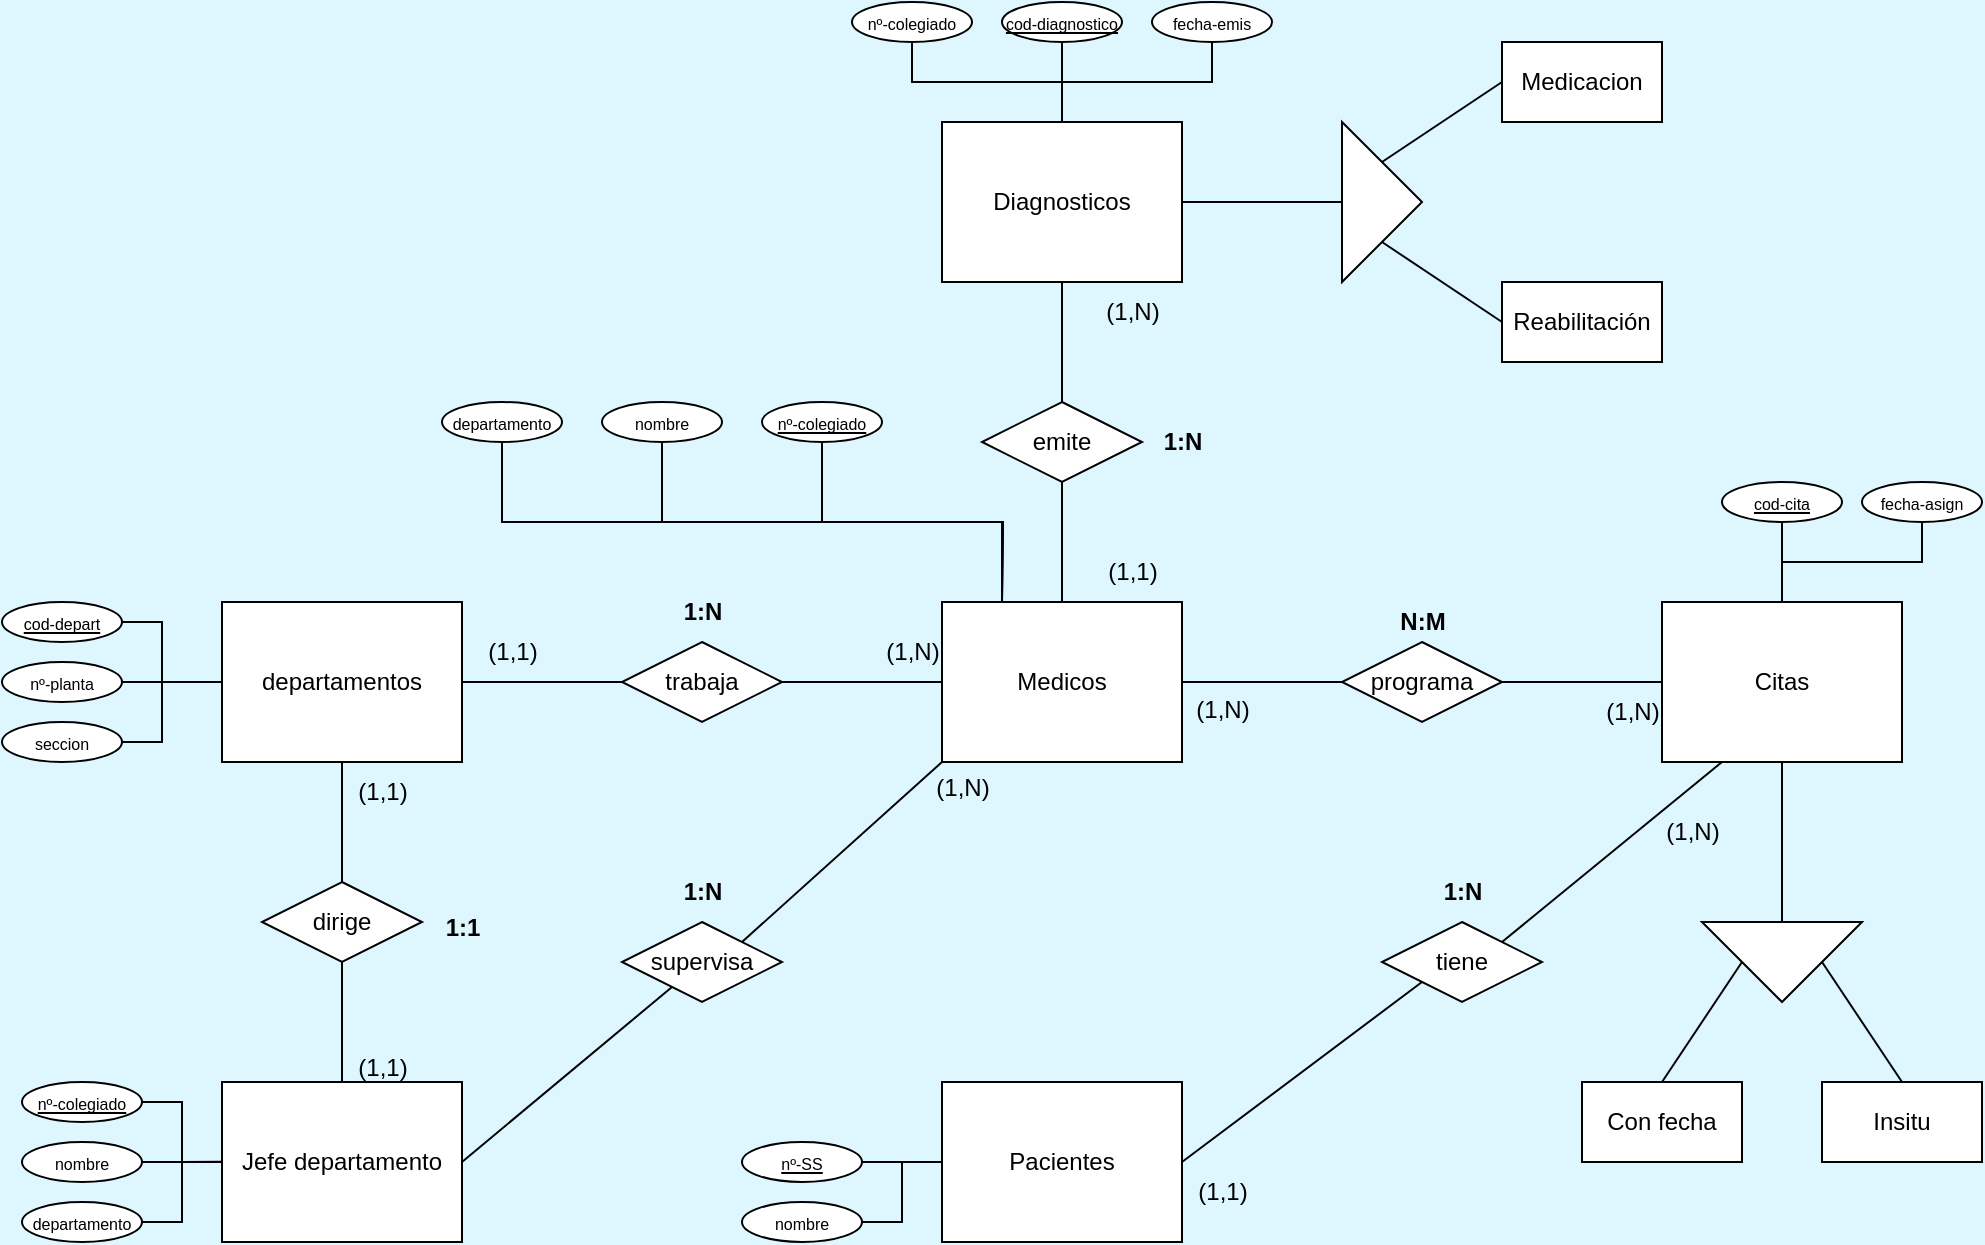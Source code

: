 <mxfile version="24.8.8">
  <diagram name="Página-1" id="l8MYLLdhiasZJaIbe_Zf">
    <mxGraphModel dx="1188" dy="763" grid="1" gridSize="10" guides="1" tooltips="1" connect="1" arrows="1" fold="1" page="1" pageScale="1" pageWidth="1169" pageHeight="827" background="#DEF7FF" math="0" shadow="0">
      <root>
        <mxCell id="0" />
        <mxCell id="1" parent="0" />
        <mxCell id="hCbEvHzV76V9dnRMWg2s-12" style="edgeStyle=none;shape=connector;rounded=0;orthogonalLoop=1;jettySize=auto;html=1;entryX=0;entryY=0.5;entryDx=0;entryDy=0;strokeColor=default;align=center;verticalAlign=middle;fontFamily=Helvetica;fontSize=11;fontColor=default;labelBackgroundColor=default;endArrow=none;endFill=0;" parent="1" source="hCbEvHzV76V9dnRMWg2s-1" target="hCbEvHzV76V9dnRMWg2s-5" edge="1">
          <mxGeometry relative="1" as="geometry" />
        </mxCell>
        <mxCell id="hCbEvHzV76V9dnRMWg2s-1" value="departamentos" style="rounded=0;whiteSpace=wrap;html=1;" parent="1" vertex="1">
          <mxGeometry x="160" y="360" width="120" height="80" as="geometry" />
        </mxCell>
        <mxCell id="hCbEvHzV76V9dnRMWg2s-14" style="edgeStyle=none;shape=connector;rounded=0;orthogonalLoop=1;jettySize=auto;html=1;exitX=1;exitY=0.5;exitDx=0;exitDy=0;entryX=0;entryY=0.5;entryDx=0;entryDy=0;strokeColor=default;align=center;verticalAlign=middle;fontFamily=Helvetica;fontSize=11;fontColor=default;labelBackgroundColor=default;endArrow=none;endFill=0;" parent="1" source="hCbEvHzV76V9dnRMWg2s-2" target="hCbEvHzV76V9dnRMWg2s-6" edge="1">
          <mxGeometry relative="1" as="geometry" />
        </mxCell>
        <mxCell id="hCbEvHzV76V9dnRMWg2s-2" value="Medicos" style="rounded=0;whiteSpace=wrap;html=1;" parent="1" vertex="1">
          <mxGeometry x="520" y="360" width="120" height="80" as="geometry" />
        </mxCell>
        <mxCell id="hCbEvHzV76V9dnRMWg2s-35" style="edgeStyle=none;shape=connector;rounded=0;orthogonalLoop=1;jettySize=auto;html=1;exitX=1;exitY=0.5;exitDx=0;exitDy=0;strokeColor=default;align=center;verticalAlign=middle;fontFamily=Helvetica;fontSize=11;fontColor=default;labelBackgroundColor=default;endArrow=none;endFill=0;" parent="1" source="hCbEvHzV76V9dnRMWg2s-3" target="hCbEvHzV76V9dnRMWg2s-34" edge="1">
          <mxGeometry relative="1" as="geometry" />
        </mxCell>
        <mxCell id="hCbEvHzV76V9dnRMWg2s-3" value="Jefe departamento" style="rounded=0;whiteSpace=wrap;html=1;" parent="1" vertex="1">
          <mxGeometry x="160" y="600" width="120" height="80" as="geometry" />
        </mxCell>
        <mxCell id="hCbEvHzV76V9dnRMWg2s-29" style="edgeStyle=none;shape=connector;rounded=0;orthogonalLoop=1;jettySize=auto;html=1;exitX=0.5;exitY=1;exitDx=0;exitDy=0;entryX=0;entryY=0.5;entryDx=0;entryDy=0;strokeColor=default;align=center;verticalAlign=middle;fontFamily=Helvetica;fontSize=11;fontColor=default;labelBackgroundColor=default;endArrow=none;endFill=0;" parent="1" source="hCbEvHzV76V9dnRMWg2s-4" target="hCbEvHzV76V9dnRMWg2s-28" edge="1">
          <mxGeometry relative="1" as="geometry" />
        </mxCell>
        <mxCell id="hCbEvHzV76V9dnRMWg2s-4" value="Citas" style="rounded=0;whiteSpace=wrap;html=1;fontStyle=0" parent="1" vertex="1">
          <mxGeometry x="880" y="360" width="120" height="80" as="geometry" />
        </mxCell>
        <mxCell id="hCbEvHzV76V9dnRMWg2s-13" style="edgeStyle=none;shape=connector;rounded=0;orthogonalLoop=1;jettySize=auto;html=1;exitX=1;exitY=0.5;exitDx=0;exitDy=0;entryX=0;entryY=0.5;entryDx=0;entryDy=0;strokeColor=default;align=center;verticalAlign=middle;fontFamily=Helvetica;fontSize=11;fontColor=default;labelBackgroundColor=default;endArrow=none;endFill=0;" parent="1" source="hCbEvHzV76V9dnRMWg2s-5" target="hCbEvHzV76V9dnRMWg2s-2" edge="1">
          <mxGeometry relative="1" as="geometry" />
        </mxCell>
        <mxCell id="hCbEvHzV76V9dnRMWg2s-5" value="trabaja" style="rhombus;whiteSpace=wrap;html=1;" parent="1" vertex="1">
          <mxGeometry x="360" y="380" width="80" height="40" as="geometry" />
        </mxCell>
        <mxCell id="hCbEvHzV76V9dnRMWg2s-15" style="edgeStyle=none;shape=connector;rounded=0;orthogonalLoop=1;jettySize=auto;html=1;exitX=1;exitY=0.5;exitDx=0;exitDy=0;entryX=0;entryY=0.5;entryDx=0;entryDy=0;strokeColor=default;align=center;verticalAlign=middle;fontFamily=Helvetica;fontSize=11;fontColor=default;labelBackgroundColor=default;endArrow=none;endFill=0;" parent="1" source="hCbEvHzV76V9dnRMWg2s-6" target="hCbEvHzV76V9dnRMWg2s-4" edge="1">
          <mxGeometry relative="1" as="geometry" />
        </mxCell>
        <mxCell id="hCbEvHzV76V9dnRMWg2s-6" value="programa" style="rhombus;whiteSpace=wrap;html=1;" parent="1" vertex="1">
          <mxGeometry x="720" y="380" width="80" height="40" as="geometry" />
        </mxCell>
        <mxCell id="hCbEvHzV76V9dnRMWg2s-10" style="rounded=0;orthogonalLoop=1;jettySize=auto;html=1;exitX=0.5;exitY=1;exitDx=0;exitDy=0;endArrow=none;endFill=0;" parent="1" source="hCbEvHzV76V9dnRMWg2s-7" target="hCbEvHzV76V9dnRMWg2s-3" edge="1">
          <mxGeometry relative="1" as="geometry">
            <mxPoint x="340" y="600" as="targetPoint" />
            <Array as="points">
              <mxPoint x="220" y="560" />
            </Array>
          </mxGeometry>
        </mxCell>
        <mxCell id="hCbEvHzV76V9dnRMWg2s-11" style="edgeStyle=none;shape=connector;rounded=0;orthogonalLoop=1;jettySize=auto;html=1;exitX=0.5;exitY=0;exitDx=0;exitDy=0;strokeColor=default;align=center;verticalAlign=middle;fontFamily=Helvetica;fontSize=11;fontColor=default;labelBackgroundColor=default;endArrow=none;endFill=0;entryX=0.5;entryY=1;entryDx=0;entryDy=0;" parent="1" source="hCbEvHzV76V9dnRMWg2s-7" target="hCbEvHzV76V9dnRMWg2s-1" edge="1">
          <mxGeometry relative="1" as="geometry">
            <mxPoint x="250" y="460" as="targetPoint" />
          </mxGeometry>
        </mxCell>
        <mxCell id="hCbEvHzV76V9dnRMWg2s-7" value="dirige" style="rhombus;whiteSpace=wrap;html=1;" parent="1" vertex="1">
          <mxGeometry x="180" y="500" width="80" height="40" as="geometry" />
        </mxCell>
        <mxCell id="eclxdIhvS0rX7D_489o--69" style="shape=connector;rounded=0;orthogonalLoop=1;jettySize=auto;html=1;exitX=1;exitY=0.5;exitDx=0;exitDy=0;entryX=0;entryY=1;entryDx=0;entryDy=0;strokeColor=default;align=center;verticalAlign=middle;fontFamily=Helvetica;fontSize=11;fontColor=default;labelBackgroundColor=default;endArrow=none;endFill=0;" parent="1" source="hCbEvHzV76V9dnRMWg2s-8" target="eclxdIhvS0rX7D_489o--67" edge="1">
          <mxGeometry relative="1" as="geometry" />
        </mxCell>
        <mxCell id="hCbEvHzV76V9dnRMWg2s-8" value="Pacientes" style="rounded=0;whiteSpace=wrap;html=1;" parent="1" vertex="1">
          <mxGeometry x="520" y="600" width="120" height="80" as="geometry" />
        </mxCell>
        <mxCell id="hCbEvHzV76V9dnRMWg2s-23" style="edgeStyle=none;shape=connector;rounded=0;orthogonalLoop=1;jettySize=auto;html=1;exitX=1;exitY=0.5;exitDx=0;exitDy=0;strokeColor=default;align=center;verticalAlign=middle;fontFamily=Helvetica;fontSize=11;fontColor=default;labelBackgroundColor=default;endArrow=none;endFill=0;" parent="1" source="hCbEvHzV76V9dnRMWg2s-18" target="hCbEvHzV76V9dnRMWg2s-22" edge="1">
          <mxGeometry relative="1" as="geometry" />
        </mxCell>
        <mxCell id="hCbEvHzV76V9dnRMWg2s-18" value="Diagnosticos" style="rounded=0;whiteSpace=wrap;html=1;" parent="1" vertex="1">
          <mxGeometry x="520" y="120" width="120" height="80" as="geometry" />
        </mxCell>
        <mxCell id="hCbEvHzV76V9dnRMWg2s-20" style="edgeStyle=none;shape=connector;rounded=0;orthogonalLoop=1;jettySize=auto;html=1;exitX=0.5;exitY=0;exitDx=0;exitDy=0;strokeColor=default;align=center;verticalAlign=middle;fontFamily=Helvetica;fontSize=11;fontColor=default;labelBackgroundColor=default;endArrow=none;endFill=0;" parent="1" source="hCbEvHzV76V9dnRMWg2s-19" target="hCbEvHzV76V9dnRMWg2s-18" edge="1">
          <mxGeometry relative="1" as="geometry" />
        </mxCell>
        <mxCell id="hCbEvHzV76V9dnRMWg2s-21" style="edgeStyle=none;shape=connector;rounded=0;orthogonalLoop=1;jettySize=auto;html=1;exitX=0.5;exitY=1;exitDx=0;exitDy=0;strokeColor=default;align=center;verticalAlign=middle;fontFamily=Helvetica;fontSize=11;fontColor=default;labelBackgroundColor=default;endArrow=none;endFill=0;" parent="1" source="hCbEvHzV76V9dnRMWg2s-19" target="hCbEvHzV76V9dnRMWg2s-2" edge="1">
          <mxGeometry relative="1" as="geometry" />
        </mxCell>
        <mxCell id="hCbEvHzV76V9dnRMWg2s-19" value="emite" style="rhombus;whiteSpace=wrap;html=1;" parent="1" vertex="1">
          <mxGeometry x="540" y="260" width="80" height="40" as="geometry" />
        </mxCell>
        <mxCell id="hCbEvHzV76V9dnRMWg2s-26" style="edgeStyle=none;shape=connector;rounded=0;orthogonalLoop=1;jettySize=auto;html=1;exitX=0.5;exitY=1;exitDx=0;exitDy=0;strokeColor=default;align=center;verticalAlign=middle;fontFamily=Helvetica;fontSize=11;fontColor=default;labelBackgroundColor=default;endArrow=none;endFill=0;entryX=0;entryY=0.5;entryDx=0;entryDy=0;" parent="1" source="hCbEvHzV76V9dnRMWg2s-22" target="hCbEvHzV76V9dnRMWg2s-25" edge="1">
          <mxGeometry relative="1" as="geometry" />
        </mxCell>
        <mxCell id="hCbEvHzV76V9dnRMWg2s-27" style="edgeStyle=none;shape=connector;rounded=0;orthogonalLoop=1;jettySize=auto;html=1;exitX=0.5;exitY=0;exitDx=0;exitDy=0;entryX=0;entryY=0.5;entryDx=0;entryDy=0;strokeColor=default;align=center;verticalAlign=middle;fontFamily=Helvetica;fontSize=11;fontColor=default;labelBackgroundColor=default;endArrow=none;endFill=0;" parent="1" source="hCbEvHzV76V9dnRMWg2s-22" target="hCbEvHzV76V9dnRMWg2s-24" edge="1">
          <mxGeometry relative="1" as="geometry" />
        </mxCell>
        <mxCell id="hCbEvHzV76V9dnRMWg2s-22" value="" style="triangle;whiteSpace=wrap;html=1;fontFamily=Helvetica;fontSize=11;fontColor=default;labelBackgroundColor=default;" parent="1" vertex="1">
          <mxGeometry x="720" y="120" width="40" height="80" as="geometry" />
        </mxCell>
        <mxCell id="hCbEvHzV76V9dnRMWg2s-24" value="Medicacion" style="rounded=0;whiteSpace=wrap;html=1;" parent="1" vertex="1">
          <mxGeometry x="800" y="80" width="80" height="40" as="geometry" />
        </mxCell>
        <mxCell id="hCbEvHzV76V9dnRMWg2s-25" value="Reabilitación" style="rounded=0;whiteSpace=wrap;html=1;" parent="1" vertex="1">
          <mxGeometry x="800" y="200" width="80" height="40" as="geometry" />
        </mxCell>
        <mxCell id="hCbEvHzV76V9dnRMWg2s-33" style="edgeStyle=none;shape=connector;rounded=0;orthogonalLoop=1;jettySize=auto;html=1;exitX=0.5;exitY=1;exitDx=0;exitDy=0;entryX=0.5;entryY=0;entryDx=0;entryDy=0;strokeColor=default;align=center;verticalAlign=middle;fontFamily=Helvetica;fontSize=11;fontColor=default;labelBackgroundColor=default;endArrow=none;endFill=0;" parent="1" source="hCbEvHzV76V9dnRMWg2s-28" target="hCbEvHzV76V9dnRMWg2s-30" edge="1">
          <mxGeometry relative="1" as="geometry" />
        </mxCell>
        <mxCell id="hCbEvHzV76V9dnRMWg2s-28" value="" style="triangle;whiteSpace=wrap;html=1;fontFamily=Helvetica;fontSize=11;fontColor=default;labelBackgroundColor=default;rotation=90;" parent="1" vertex="1">
          <mxGeometry x="920" y="500" width="40" height="80" as="geometry" />
        </mxCell>
        <mxCell id="hCbEvHzV76V9dnRMWg2s-30" value="Con fecha" style="rounded=0;whiteSpace=wrap;html=1;" parent="1" vertex="1">
          <mxGeometry x="840" y="600" width="80" height="40" as="geometry" />
        </mxCell>
        <mxCell id="hCbEvHzV76V9dnRMWg2s-31" value="Insitu" style="rounded=0;whiteSpace=wrap;html=1;" parent="1" vertex="1">
          <mxGeometry x="960" y="600" width="80" height="40" as="geometry" />
        </mxCell>
        <mxCell id="hCbEvHzV76V9dnRMWg2s-32" style="edgeStyle=none;shape=connector;rounded=0;orthogonalLoop=1;jettySize=auto;html=1;exitX=0.5;exitY=0;exitDx=0;exitDy=0;strokeColor=default;align=center;verticalAlign=middle;fontFamily=Helvetica;fontSize=11;fontColor=default;labelBackgroundColor=default;endArrow=none;endFill=0;entryX=0.5;entryY=0;entryDx=0;entryDy=0;" parent="1" source="hCbEvHzV76V9dnRMWg2s-28" target="hCbEvHzV76V9dnRMWg2s-31" edge="1">
          <mxGeometry relative="1" as="geometry">
            <mxPoint x="1000" y="590" as="targetPoint" />
          </mxGeometry>
        </mxCell>
        <mxCell id="hCbEvHzV76V9dnRMWg2s-36" style="edgeStyle=none;shape=connector;rounded=0;orthogonalLoop=1;jettySize=auto;html=1;exitX=1;exitY=0;exitDx=0;exitDy=0;entryX=0;entryY=1;entryDx=0;entryDy=0;strokeColor=default;align=center;verticalAlign=middle;fontFamily=Helvetica;fontSize=11;fontColor=default;labelBackgroundColor=default;endArrow=none;endFill=0;" parent="1" source="hCbEvHzV76V9dnRMWg2s-34" target="hCbEvHzV76V9dnRMWg2s-2" edge="1">
          <mxGeometry relative="1" as="geometry" />
        </mxCell>
        <mxCell id="hCbEvHzV76V9dnRMWg2s-34" value="supervisa" style="rhombus;whiteSpace=wrap;html=1;" parent="1" vertex="1">
          <mxGeometry x="360" y="520" width="80" height="40" as="geometry" />
        </mxCell>
        <mxCell id="eclxdIhvS0rX7D_489o--1" value="(1,1)" style="text;html=1;align=center;verticalAlign=middle;resizable=0;points=[];autosize=1;strokeColor=none;fillColor=none;" parent="1" vertex="1">
          <mxGeometry x="215" y="578" width="50" height="30" as="geometry" />
        </mxCell>
        <mxCell id="eclxdIhvS0rX7D_489o--2" value="(1,1)" style="text;html=1;align=center;verticalAlign=middle;resizable=0;points=[];autosize=1;strokeColor=none;fillColor=none;" parent="1" vertex="1">
          <mxGeometry x="215" y="440" width="50" height="30" as="geometry" />
        </mxCell>
        <mxCell id="eclxdIhvS0rX7D_489o--3" value="&lt;b&gt;1:1&lt;/b&gt;" style="text;html=1;align=center;verticalAlign=middle;resizable=0;points=[];autosize=1;strokeColor=none;fillColor=none;" parent="1" vertex="1">
          <mxGeometry x="260" y="508" width="40" height="30" as="geometry" />
        </mxCell>
        <mxCell id="eclxdIhvS0rX7D_489o--4" value="(1,N)" style="text;html=1;align=center;verticalAlign=middle;resizable=0;points=[];autosize=1;strokeColor=none;fillColor=none;" parent="1" vertex="1">
          <mxGeometry x="505" y="438" width="50" height="30" as="geometry" />
        </mxCell>
        <mxCell id="eclxdIhvS0rX7D_489o--5" value="&lt;b&gt;1:N&lt;/b&gt;" style="text;html=1;align=center;verticalAlign=middle;resizable=0;points=[];autosize=1;strokeColor=none;fillColor=none;" parent="1" vertex="1">
          <mxGeometry x="380" y="490" width="40" height="30" as="geometry" />
        </mxCell>
        <mxCell id="eclxdIhvS0rX7D_489o--6" value="(1,1)" style="text;html=1;align=center;verticalAlign=middle;resizable=0;points=[];autosize=1;strokeColor=none;fillColor=none;" parent="1" vertex="1">
          <mxGeometry x="280" y="370" width="50" height="30" as="geometry" />
        </mxCell>
        <mxCell id="eclxdIhvS0rX7D_489o--7" value="(1,N)" style="text;html=1;align=center;verticalAlign=middle;resizable=0;points=[];autosize=1;strokeColor=none;fillColor=none;" parent="1" vertex="1">
          <mxGeometry x="480" y="370" width="50" height="30" as="geometry" />
        </mxCell>
        <mxCell id="eclxdIhvS0rX7D_489o--8" value="&lt;b&gt;1:N&lt;/b&gt;" style="text;html=1;align=center;verticalAlign=middle;resizable=0;points=[];autosize=1;strokeColor=none;fillColor=none;" parent="1" vertex="1">
          <mxGeometry x="380" y="350" width="40" height="30" as="geometry" />
        </mxCell>
        <mxCell id="eclxdIhvS0rX7D_489o--14" style="edgeStyle=orthogonalEdgeStyle;rounded=0;orthogonalLoop=1;jettySize=auto;html=1;exitX=1;exitY=0.5;exitDx=0;exitDy=0;entryX=0;entryY=0.5;entryDx=0;entryDy=0;endArrow=none;endFill=0;" parent="1" source="eclxdIhvS0rX7D_489o--9" target="hCbEvHzV76V9dnRMWg2s-1" edge="1">
          <mxGeometry relative="1" as="geometry">
            <Array as="points">
              <mxPoint x="130" y="370" />
              <mxPoint x="130" y="400" />
            </Array>
          </mxGeometry>
        </mxCell>
        <mxCell id="eclxdIhvS0rX7D_489o--9" value="&lt;font size=&quot;1&quot;&gt;&lt;u style=&quot;font-size: 8px;&quot;&gt;cod-depart&lt;/u&gt;&lt;/font&gt;" style="ellipse;whiteSpace=wrap;html=1;" parent="1" vertex="1">
          <mxGeometry x="50" y="360" width="60" height="20" as="geometry" />
        </mxCell>
        <mxCell id="eclxdIhvS0rX7D_489o--15" style="edgeStyle=orthogonalEdgeStyle;shape=connector;rounded=0;orthogonalLoop=1;jettySize=auto;html=1;exitX=1;exitY=0.5;exitDx=0;exitDy=0;entryX=0;entryY=0.5;entryDx=0;entryDy=0;strokeColor=default;align=center;verticalAlign=middle;fontFamily=Helvetica;fontSize=11;fontColor=default;labelBackgroundColor=default;endArrow=none;endFill=0;" parent="1" source="eclxdIhvS0rX7D_489o--10" target="hCbEvHzV76V9dnRMWg2s-1" edge="1">
          <mxGeometry relative="1" as="geometry" />
        </mxCell>
        <mxCell id="eclxdIhvS0rX7D_489o--10" value="&lt;font style=&quot;font-size: 8px;&quot;&gt;nº-planta&lt;/font&gt;" style="ellipse;whiteSpace=wrap;html=1;" parent="1" vertex="1">
          <mxGeometry x="50" y="390" width="60" height="20" as="geometry" />
        </mxCell>
        <mxCell id="eclxdIhvS0rX7D_489o--25" style="edgeStyle=orthogonalEdgeStyle;shape=connector;rounded=0;orthogonalLoop=1;jettySize=auto;html=1;exitX=1;exitY=0.5;exitDx=0;exitDy=0;strokeColor=default;align=center;verticalAlign=middle;fontFamily=Helvetica;fontSize=11;fontColor=default;labelBackgroundColor=default;endArrow=none;endFill=0;" parent="1" source="eclxdIhvS0rX7D_489o--11" edge="1">
          <mxGeometry relative="1" as="geometry">
            <mxPoint x="160" y="400" as="targetPoint" />
            <Array as="points">
              <mxPoint x="130" y="430" />
              <mxPoint x="130" y="400" />
            </Array>
          </mxGeometry>
        </mxCell>
        <mxCell id="eclxdIhvS0rX7D_489o--11" value="&lt;font style=&quot;font-size: 8px;&quot;&gt;seccion&lt;/font&gt;" style="ellipse;whiteSpace=wrap;html=1;" parent="1" vertex="1">
          <mxGeometry x="50" y="420" width="60" height="20" as="geometry" />
        </mxCell>
        <mxCell id="eclxdIhvS0rX7D_489o--22" style="edgeStyle=orthogonalEdgeStyle;shape=connector;rounded=0;orthogonalLoop=1;jettySize=auto;html=1;exitX=1;exitY=0.5;exitDx=0;exitDy=0;entryX=0;entryY=0.5;entryDx=0;entryDy=0;strokeColor=default;align=center;verticalAlign=middle;fontFamily=Helvetica;fontSize=11;fontColor=default;labelBackgroundColor=default;endArrow=none;endFill=0;" parent="1" source="eclxdIhvS0rX7D_489o--17" target="hCbEvHzV76V9dnRMWg2s-3" edge="1">
          <mxGeometry relative="1" as="geometry" />
        </mxCell>
        <mxCell id="eclxdIhvS0rX7D_489o--17" value="&lt;font size=&quot;1&quot;&gt;&lt;u style=&quot;font-size: 8px;&quot;&gt;nº-colegiado&lt;/u&gt;&lt;/font&gt;" style="ellipse;whiteSpace=wrap;html=1;" parent="1" vertex="1">
          <mxGeometry x="60" y="600" width="60" height="20" as="geometry" />
        </mxCell>
        <mxCell id="eclxdIhvS0rX7D_489o--23" style="edgeStyle=orthogonalEdgeStyle;shape=connector;rounded=0;orthogonalLoop=1;jettySize=auto;html=1;exitX=1;exitY=0.5;exitDx=0;exitDy=0;strokeColor=default;align=center;verticalAlign=middle;fontFamily=Helvetica;fontSize=11;fontColor=default;labelBackgroundColor=default;endArrow=none;endFill=0;" parent="1" source="eclxdIhvS0rX7D_489o--20" edge="1">
          <mxGeometry relative="1" as="geometry">
            <mxPoint x="160" y="639.824" as="targetPoint" />
          </mxGeometry>
        </mxCell>
        <mxCell id="eclxdIhvS0rX7D_489o--20" value="&lt;font style=&quot;font-size: 8px;&quot;&gt;nombre&lt;/font&gt;" style="ellipse;whiteSpace=wrap;html=1;" parent="1" vertex="1">
          <mxGeometry x="60" y="630" width="60" height="20" as="geometry" />
        </mxCell>
        <mxCell id="eclxdIhvS0rX7D_489o--24" style="edgeStyle=orthogonalEdgeStyle;shape=connector;rounded=0;orthogonalLoop=1;jettySize=auto;html=1;exitX=1;exitY=0.5;exitDx=0;exitDy=0;strokeColor=default;align=center;verticalAlign=middle;fontFamily=Helvetica;fontSize=11;fontColor=default;labelBackgroundColor=default;endArrow=none;endFill=0;" parent="1" source="eclxdIhvS0rX7D_489o--21" edge="1">
          <mxGeometry relative="1" as="geometry">
            <mxPoint x="160" y="640" as="targetPoint" />
            <Array as="points">
              <mxPoint x="140" y="670" />
              <mxPoint x="140" y="640" />
            </Array>
          </mxGeometry>
        </mxCell>
        <mxCell id="eclxdIhvS0rX7D_489o--21" value="&lt;font style=&quot;font-size: 8px;&quot;&gt;departamento&lt;/font&gt;" style="ellipse;whiteSpace=wrap;html=1;" parent="1" vertex="1">
          <mxGeometry x="60" y="660" width="60" height="20" as="geometry" />
        </mxCell>
        <mxCell id="eclxdIhvS0rX7D_489o--35" style="edgeStyle=orthogonalEdgeStyle;shape=connector;rounded=0;orthogonalLoop=1;jettySize=auto;html=1;exitX=0.5;exitY=1;exitDx=0;exitDy=0;strokeColor=default;align=center;verticalAlign=middle;fontFamily=Helvetica;fontSize=11;fontColor=default;labelBackgroundColor=default;endArrow=none;endFill=0;" parent="1" source="eclxdIhvS0rX7D_489o--26" edge="1">
          <mxGeometry relative="1" as="geometry">
            <mxPoint x="550" y="360" as="targetPoint" />
          </mxGeometry>
        </mxCell>
        <mxCell id="eclxdIhvS0rX7D_489o--26" value="&lt;font size=&quot;1&quot;&gt;&lt;u style=&quot;font-size: 8px;&quot;&gt;nº-colegiado&lt;/u&gt;&lt;/font&gt;" style="ellipse;whiteSpace=wrap;html=1;" parent="1" vertex="1">
          <mxGeometry x="430" y="260" width="60" height="20" as="geometry" />
        </mxCell>
        <mxCell id="eclxdIhvS0rX7D_489o--34" style="edgeStyle=orthogonalEdgeStyle;shape=connector;rounded=0;orthogonalLoop=1;jettySize=auto;html=1;exitX=0.5;exitY=1;exitDx=0;exitDy=0;strokeColor=default;align=center;verticalAlign=middle;fontFamily=Helvetica;fontSize=11;fontColor=default;labelBackgroundColor=default;endArrow=none;endFill=0;" parent="1" source="eclxdIhvS0rX7D_489o--27" edge="1">
          <mxGeometry relative="1" as="geometry">
            <mxPoint x="550" y="360" as="targetPoint" />
          </mxGeometry>
        </mxCell>
        <mxCell id="eclxdIhvS0rX7D_489o--27" value="&lt;font style=&quot;font-size: 8px;&quot;&gt;nombre&lt;/font&gt;" style="ellipse;whiteSpace=wrap;html=1;" parent="1" vertex="1">
          <mxGeometry x="350" y="260" width="60" height="20" as="geometry" />
        </mxCell>
        <mxCell id="eclxdIhvS0rX7D_489o--33" style="edgeStyle=orthogonalEdgeStyle;shape=connector;rounded=0;orthogonalLoop=1;jettySize=auto;html=1;exitX=0.5;exitY=1;exitDx=0;exitDy=0;entryX=0.25;entryY=0;entryDx=0;entryDy=0;strokeColor=default;align=center;verticalAlign=middle;fontFamily=Helvetica;fontSize=11;fontColor=default;labelBackgroundColor=default;endArrow=none;endFill=0;" parent="1" source="eclxdIhvS0rX7D_489o--28" target="hCbEvHzV76V9dnRMWg2s-2" edge="1">
          <mxGeometry relative="1" as="geometry" />
        </mxCell>
        <mxCell id="eclxdIhvS0rX7D_489o--28" value="&lt;font style=&quot;font-size: 8px;&quot;&gt;departamento&lt;/font&gt;" style="ellipse;whiteSpace=wrap;html=1;" parent="1" vertex="1">
          <mxGeometry x="270" y="260" width="60" height="20" as="geometry" />
        </mxCell>
        <mxCell id="eclxdIhvS0rX7D_489o--41" value="(1,N)" style="text;html=1;align=center;verticalAlign=middle;resizable=0;points=[];autosize=1;strokeColor=none;fillColor=none;" parent="1" vertex="1">
          <mxGeometry x="840" y="400" width="50" height="30" as="geometry" />
        </mxCell>
        <mxCell id="eclxdIhvS0rX7D_489o--42" value="(1,N)" style="text;html=1;align=center;verticalAlign=middle;resizable=0;points=[];autosize=1;strokeColor=none;fillColor=none;" parent="1" vertex="1">
          <mxGeometry x="635" y="399" width="50" height="30" as="geometry" />
        </mxCell>
        <mxCell id="eclxdIhvS0rX7D_489o--43" value="&lt;b&gt;N:M&lt;/b&gt;" style="text;html=1;align=center;verticalAlign=middle;resizable=0;points=[];autosize=1;strokeColor=none;fillColor=none;" parent="1" vertex="1">
          <mxGeometry x="735" y="355" width="50" height="30" as="geometry" />
        </mxCell>
        <mxCell id="eclxdIhvS0rX7D_489o--53" style="edgeStyle=orthogonalEdgeStyle;shape=connector;rounded=0;orthogonalLoop=1;jettySize=auto;html=1;exitX=0.5;exitY=1;exitDx=0;exitDy=0;strokeColor=default;align=center;verticalAlign=middle;fontFamily=Helvetica;fontSize=11;fontColor=default;labelBackgroundColor=default;endArrow=none;endFill=0;" parent="1" source="eclxdIhvS0rX7D_489o--44" target="hCbEvHzV76V9dnRMWg2s-4" edge="1">
          <mxGeometry relative="1" as="geometry" />
        </mxCell>
        <mxCell id="eclxdIhvS0rX7D_489o--44" value="&lt;font size=&quot;1&quot;&gt;&lt;u style=&quot;font-size: 8px;&quot;&gt;cod-cita&lt;/u&gt;&lt;/font&gt;" style="ellipse;whiteSpace=wrap;html=1;" parent="1" vertex="1">
          <mxGeometry x="910" y="300" width="60" height="20" as="geometry" />
        </mxCell>
        <mxCell id="eclxdIhvS0rX7D_489o--55" style="edgeStyle=orthogonalEdgeStyle;shape=connector;rounded=0;orthogonalLoop=1;jettySize=auto;html=1;exitX=0.5;exitY=1;exitDx=0;exitDy=0;strokeColor=default;align=center;verticalAlign=middle;fontFamily=Helvetica;fontSize=11;fontColor=default;labelBackgroundColor=default;endArrow=none;endFill=0;" parent="1" source="eclxdIhvS0rX7D_489o--45" target="hCbEvHzV76V9dnRMWg2s-4" edge="1">
          <mxGeometry relative="1" as="geometry" />
        </mxCell>
        <mxCell id="eclxdIhvS0rX7D_489o--45" value="&lt;font style=&quot;font-size: 8px;&quot;&gt;fecha-asign&lt;/font&gt;" style="ellipse;whiteSpace=wrap;html=1;" parent="1" vertex="1">
          <mxGeometry x="980" y="300" width="60" height="20" as="geometry" />
        </mxCell>
        <mxCell id="eclxdIhvS0rX7D_489o--47" style="edgeStyle=orthogonalEdgeStyle;shape=connector;rounded=0;orthogonalLoop=1;jettySize=auto;html=1;exitX=1;exitY=0.5;exitDx=0;exitDy=0;entryX=0;entryY=0.5;entryDx=0;entryDy=0;strokeColor=default;align=center;verticalAlign=middle;fontFamily=Helvetica;fontSize=11;fontColor=default;labelBackgroundColor=default;endArrow=none;endFill=0;" parent="1" source="eclxdIhvS0rX7D_489o--46" target="hCbEvHzV76V9dnRMWg2s-8" edge="1">
          <mxGeometry relative="1" as="geometry" />
        </mxCell>
        <mxCell id="eclxdIhvS0rX7D_489o--46" value="&lt;font size=&quot;1&quot;&gt;&lt;u style=&quot;font-size: 8px;&quot;&gt;nº-SS&lt;/u&gt;&lt;/font&gt;" style="ellipse;whiteSpace=wrap;html=1;" parent="1" vertex="1">
          <mxGeometry x="420" y="630" width="60" height="20" as="geometry" />
        </mxCell>
        <mxCell id="eclxdIhvS0rX7D_489o--49" style="edgeStyle=orthogonalEdgeStyle;shape=connector;rounded=0;orthogonalLoop=1;jettySize=auto;html=1;exitX=1;exitY=0.5;exitDx=0;exitDy=0;entryX=0;entryY=0.5;entryDx=0;entryDy=0;strokeColor=default;align=center;verticalAlign=middle;fontFamily=Helvetica;fontSize=11;fontColor=default;labelBackgroundColor=default;endArrow=none;endFill=0;" parent="1" source="eclxdIhvS0rX7D_489o--48" target="hCbEvHzV76V9dnRMWg2s-8" edge="1">
          <mxGeometry relative="1" as="geometry" />
        </mxCell>
        <mxCell id="eclxdIhvS0rX7D_489o--48" value="&lt;font style=&quot;font-size: 8px;&quot;&gt;nombre&lt;/font&gt;" style="ellipse;whiteSpace=wrap;html=1;" parent="1" vertex="1">
          <mxGeometry x="420" y="660" width="60" height="20" as="geometry" />
        </mxCell>
        <mxCell id="eclxdIhvS0rX7D_489o--57" value="(1,N)" style="text;html=1;align=center;verticalAlign=middle;resizable=0;points=[];autosize=1;strokeColor=none;fillColor=none;" parent="1" vertex="1">
          <mxGeometry x="590" y="200" width="50" height="30" as="geometry" />
        </mxCell>
        <mxCell id="eclxdIhvS0rX7D_489o--58" value="(1,1)" style="text;html=1;align=center;verticalAlign=middle;resizable=0;points=[];autosize=1;strokeColor=none;fillColor=none;" parent="1" vertex="1">
          <mxGeometry x="590" y="330" width="50" height="30" as="geometry" />
        </mxCell>
        <mxCell id="eclxdIhvS0rX7D_489o--60" style="edgeStyle=orthogonalEdgeStyle;shape=connector;rounded=0;orthogonalLoop=1;jettySize=auto;html=1;exitX=0.5;exitY=1;exitDx=0;exitDy=0;entryX=0.5;entryY=0;entryDx=0;entryDy=0;strokeColor=default;align=center;verticalAlign=middle;fontFamily=Helvetica;fontSize=11;fontColor=default;labelBackgroundColor=default;endArrow=none;endFill=0;" parent="1" source="eclxdIhvS0rX7D_489o--59" target="hCbEvHzV76V9dnRMWg2s-18" edge="1">
          <mxGeometry relative="1" as="geometry" />
        </mxCell>
        <mxCell id="eclxdIhvS0rX7D_489o--59" value="&lt;font size=&quot;1&quot;&gt;&lt;u style=&quot;font-size: 8px;&quot;&gt;cod-diagnostico&lt;/u&gt;&lt;/font&gt;" style="ellipse;whiteSpace=wrap;html=1;" parent="1" vertex="1">
          <mxGeometry x="550" y="60" width="60" height="20" as="geometry" />
        </mxCell>
        <mxCell id="eclxdIhvS0rX7D_489o--63" style="edgeStyle=orthogonalEdgeStyle;shape=connector;rounded=0;orthogonalLoop=1;jettySize=auto;html=1;exitX=0.5;exitY=1;exitDx=0;exitDy=0;entryX=0.5;entryY=0;entryDx=0;entryDy=0;strokeColor=default;align=center;verticalAlign=middle;fontFamily=Helvetica;fontSize=11;fontColor=default;labelBackgroundColor=default;endArrow=none;endFill=0;" parent="1" source="eclxdIhvS0rX7D_489o--61" target="hCbEvHzV76V9dnRMWg2s-18" edge="1">
          <mxGeometry relative="1" as="geometry" />
        </mxCell>
        <mxCell id="eclxdIhvS0rX7D_489o--61" value="&lt;font style=&quot;font-size: 8px;&quot;&gt;fecha-emis&lt;/font&gt;" style="ellipse;whiteSpace=wrap;html=1;" parent="1" vertex="1">
          <mxGeometry x="625" y="60" width="60" height="20" as="geometry" />
        </mxCell>
        <mxCell id="eclxdIhvS0rX7D_489o--65" style="edgeStyle=orthogonalEdgeStyle;shape=connector;rounded=0;orthogonalLoop=1;jettySize=auto;html=1;exitX=0.5;exitY=1;exitDx=0;exitDy=0;entryX=0.5;entryY=0;entryDx=0;entryDy=0;strokeColor=default;align=center;verticalAlign=middle;fontFamily=Helvetica;fontSize=11;fontColor=default;labelBackgroundColor=default;endArrow=none;endFill=0;" parent="1" source="eclxdIhvS0rX7D_489o--64" target="hCbEvHzV76V9dnRMWg2s-18" edge="1">
          <mxGeometry relative="1" as="geometry" />
        </mxCell>
        <mxCell id="eclxdIhvS0rX7D_489o--64" value="&lt;font size=&quot;1&quot;&gt;&lt;span style=&quot;font-size: 8px;&quot;&gt;nº-colegiado&lt;/span&gt;&lt;/font&gt;" style="ellipse;whiteSpace=wrap;html=1;" parent="1" vertex="1">
          <mxGeometry x="475" y="60" width="60" height="20" as="geometry" />
        </mxCell>
        <mxCell id="eclxdIhvS0rX7D_489o--66" value="&lt;b&gt;1:N&lt;/b&gt;" style="text;html=1;align=center;verticalAlign=middle;resizable=0;points=[];autosize=1;strokeColor=none;fillColor=none;" parent="1" vertex="1">
          <mxGeometry x="620" y="265" width="40" height="30" as="geometry" />
        </mxCell>
        <mxCell id="eclxdIhvS0rX7D_489o--68" style="shape=connector;rounded=0;orthogonalLoop=1;jettySize=auto;html=1;exitX=1;exitY=0;exitDx=0;exitDy=0;entryX=0.25;entryY=1;entryDx=0;entryDy=0;strokeColor=default;align=center;verticalAlign=middle;fontFamily=Helvetica;fontSize=11;fontColor=default;labelBackgroundColor=default;endArrow=none;endFill=0;" parent="1" source="eclxdIhvS0rX7D_489o--67" target="hCbEvHzV76V9dnRMWg2s-4" edge="1">
          <mxGeometry relative="1" as="geometry" />
        </mxCell>
        <mxCell id="eclxdIhvS0rX7D_489o--67" value="tiene" style="rhombus;whiteSpace=wrap;html=1;" parent="1" vertex="1">
          <mxGeometry x="740" y="520" width="80" height="40" as="geometry" />
        </mxCell>
        <mxCell id="eclxdIhvS0rX7D_489o--70" value="(1,N)" style="text;html=1;align=center;verticalAlign=middle;resizable=0;points=[];autosize=1;strokeColor=none;fillColor=none;" parent="1" vertex="1">
          <mxGeometry x="870" y="460" width="50" height="30" as="geometry" />
        </mxCell>
        <mxCell id="eclxdIhvS0rX7D_489o--71" value="(1,1)" style="text;html=1;align=center;verticalAlign=middle;resizable=0;points=[];autosize=1;strokeColor=none;fillColor=none;" parent="1" vertex="1">
          <mxGeometry x="635" y="640" width="50" height="30" as="geometry" />
        </mxCell>
        <mxCell id="eclxdIhvS0rX7D_489o--72" value="&lt;b&gt;1:N&lt;/b&gt;" style="text;html=1;align=center;verticalAlign=middle;resizable=0;points=[];autosize=1;strokeColor=none;fillColor=none;" parent="1" vertex="1">
          <mxGeometry x="760" y="490" width="40" height="30" as="geometry" />
        </mxCell>
      </root>
    </mxGraphModel>
  </diagram>
</mxfile>
